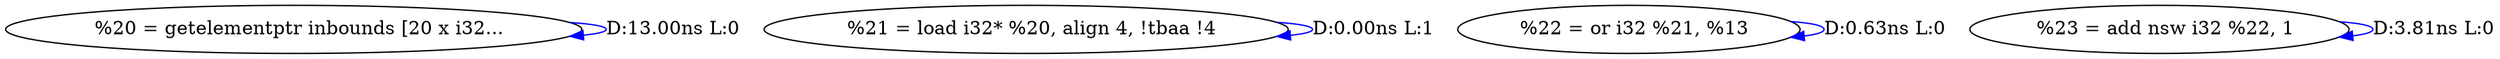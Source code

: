 digraph {
Node0x40e28b0[label="  %20 = getelementptr inbounds [20 x i32..."];
Node0x40e28b0 -> Node0x40e28b0[label="D:13.00ns L:0",color=blue];
Node0x40e29f0[label="  %21 = load i32* %20, align 4, !tbaa !4"];
Node0x40e29f0 -> Node0x40e29f0[label="D:0.00ns L:1",color=blue];
Node0x40e2b30[label="  %22 = or i32 %21, %13"];
Node0x40e2b30 -> Node0x40e2b30[label="D:0.63ns L:0",color=blue];
Node0x40e2c70[label="  %23 = add nsw i32 %22, 1"];
Node0x40e2c70 -> Node0x40e2c70[label="D:3.81ns L:0",color=blue];
}
